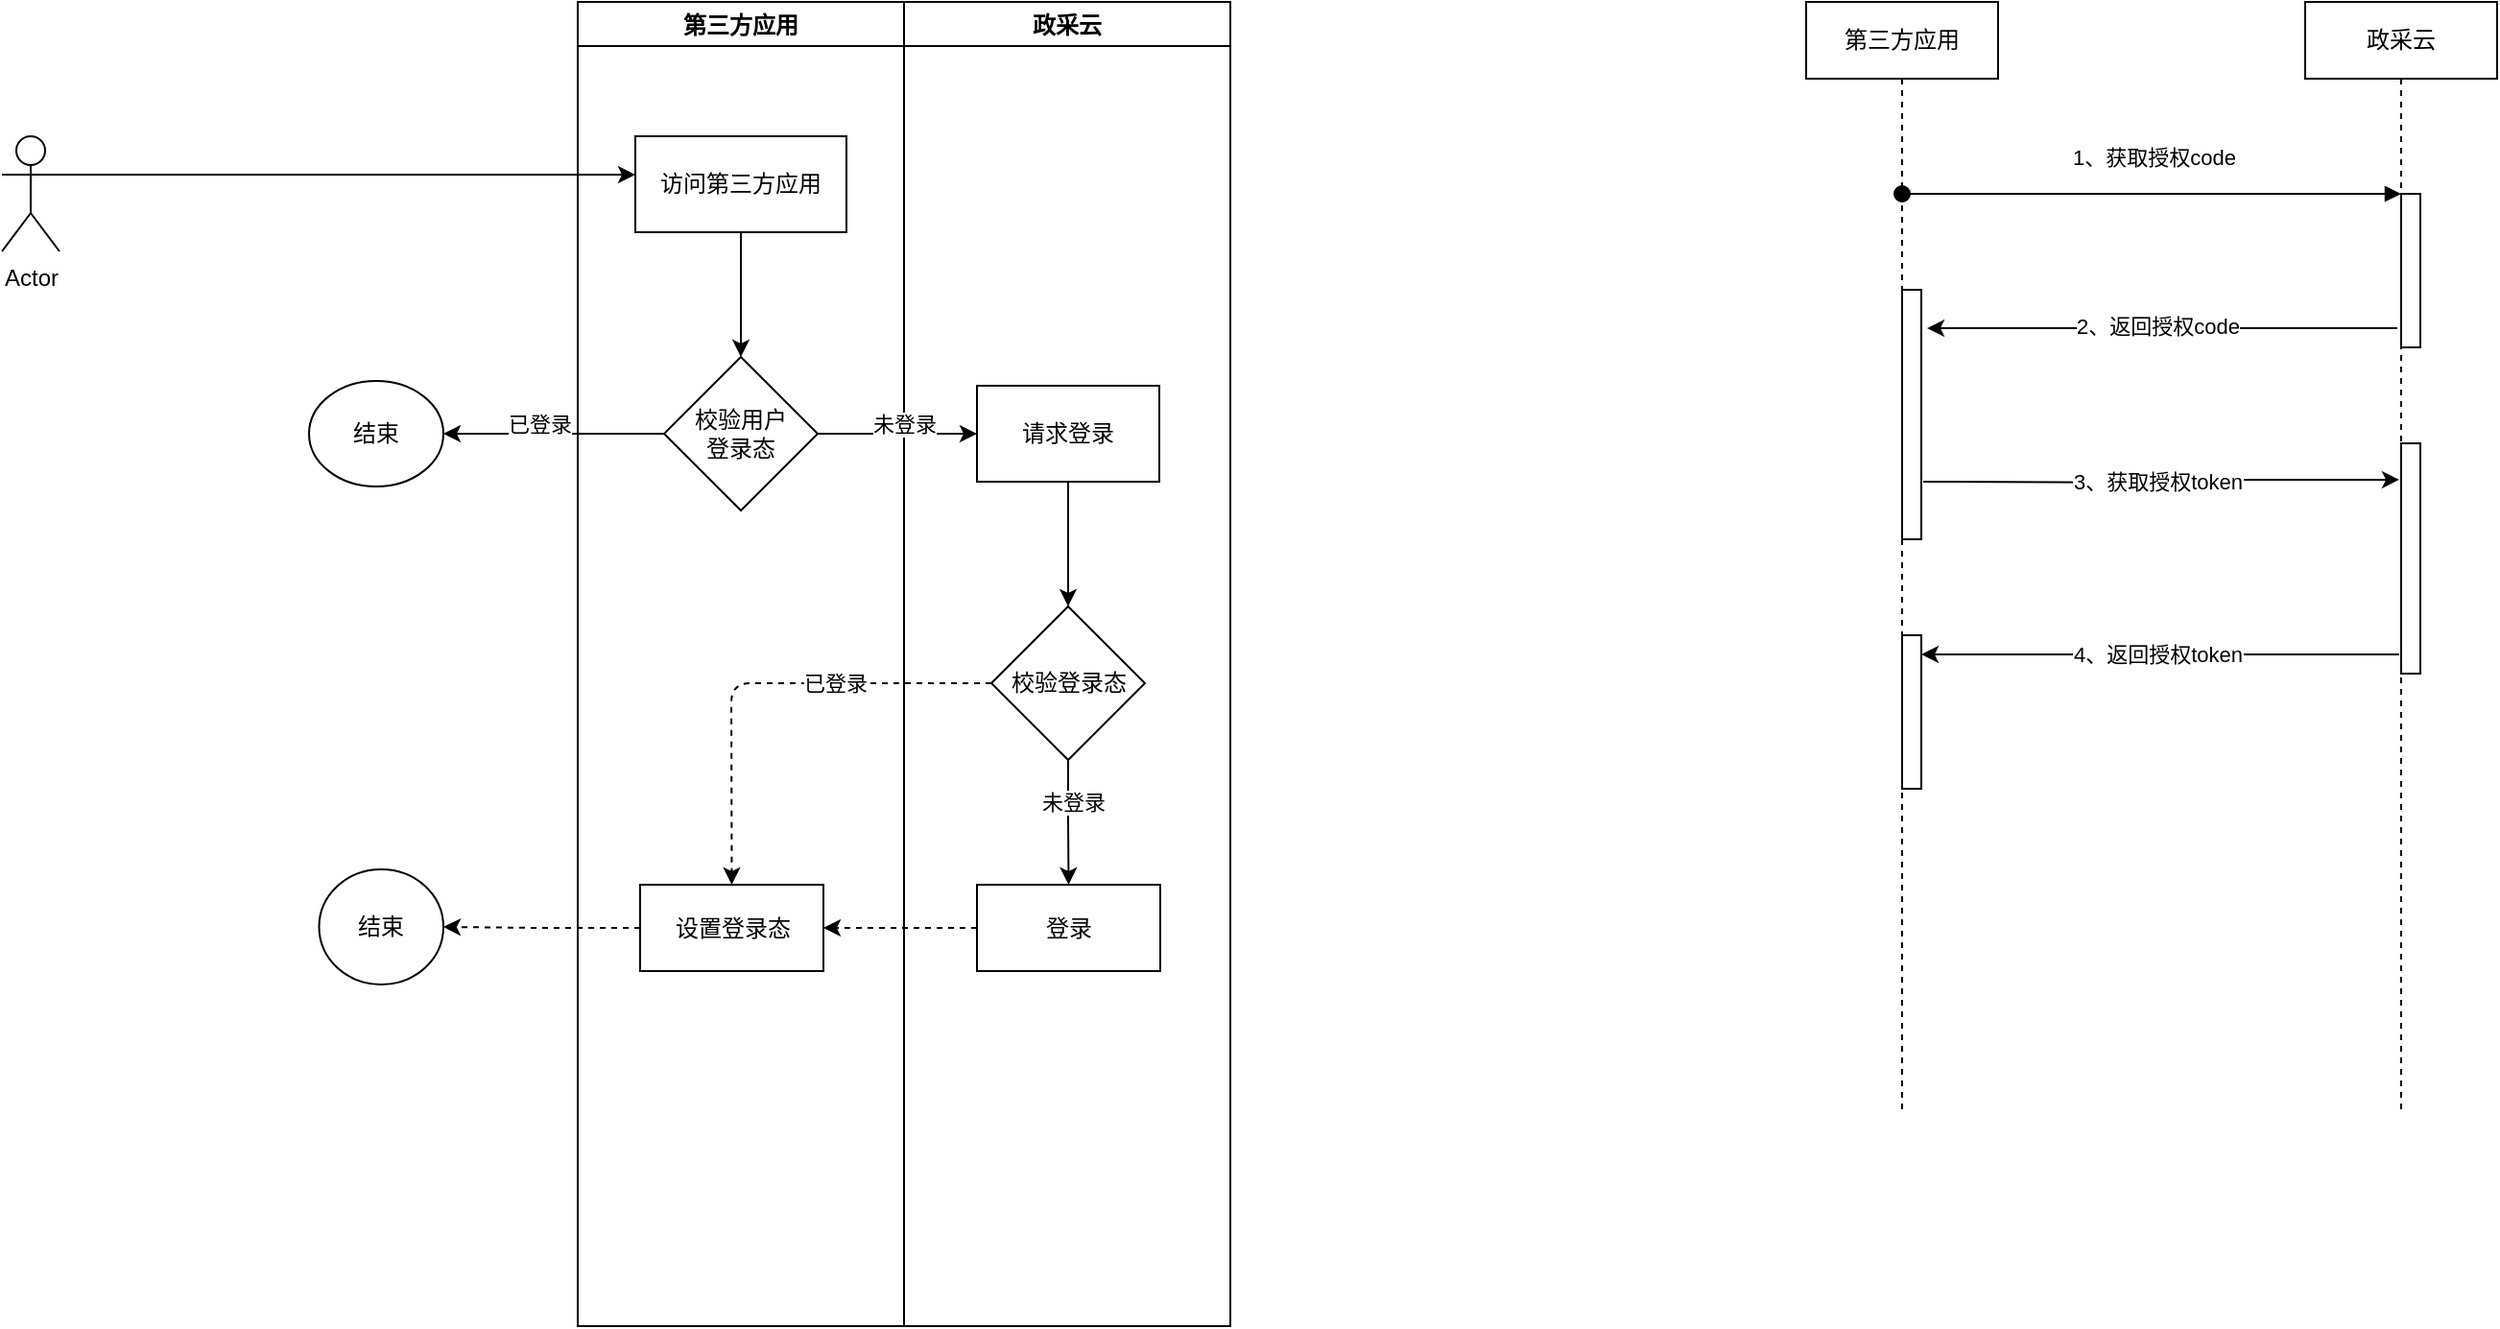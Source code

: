 <mxfile version="14.7.0" type="github">
  <diagram id="MyTUKiyUjYzxR9R9oQMD" name="Page-1">
    <mxGraphModel dx="1426" dy="794" grid="1" gridSize="10" guides="1" tooltips="1" connect="1" arrows="1" fold="1" page="1" pageScale="1" pageWidth="1654" pageHeight="2336" math="0" shadow="0">
      <root>
        <mxCell id="0" />
        <mxCell id="1" parent="0" />
        <mxCell id="moHVW9TXow8_YaYWbwyJ-1" value="第三方应用" style="swimlane;" vertex="1" parent="1">
          <mxGeometry x="590" y="250" width="170" height="690" as="geometry" />
        </mxCell>
        <mxCell id="moHVW9TXow8_YaYWbwyJ-6" value="访问第三方应用" style="rounded=0;whiteSpace=wrap;html=1;" vertex="1" parent="moHVW9TXow8_YaYWbwyJ-1">
          <mxGeometry x="30" y="70" width="110" height="50" as="geometry" />
        </mxCell>
        <mxCell id="moHVW9TXow8_YaYWbwyJ-21" value="设置登录态" style="whiteSpace=wrap;html=1;rounded=0;" vertex="1" parent="moHVW9TXow8_YaYWbwyJ-1">
          <mxGeometry x="32.5" y="460" width="95.5" height="45" as="geometry" />
        </mxCell>
        <mxCell id="moHVW9TXow8_YaYWbwyJ-2" value="政采云" style="swimlane;" vertex="1" parent="1">
          <mxGeometry x="760" y="250" width="170" height="690" as="geometry" />
        </mxCell>
        <mxCell id="moHVW9TXow8_YaYWbwyJ-13" value="请求登录" style="whiteSpace=wrap;html=1;rounded=0;" vertex="1" parent="moHVW9TXow8_YaYWbwyJ-2">
          <mxGeometry x="38" y="200" width="95" height="50" as="geometry" />
        </mxCell>
        <mxCell id="moHVW9TXow8_YaYWbwyJ-18" value="登录" style="whiteSpace=wrap;html=1;rounded=0;" vertex="1" parent="moHVW9TXow8_YaYWbwyJ-2">
          <mxGeometry x="38" y="460" width="95.5" height="45" as="geometry" />
        </mxCell>
        <mxCell id="moHVW9TXow8_YaYWbwyJ-3" value="Actor" style="shape=umlActor;verticalLabelPosition=bottom;verticalAlign=top;html=1;outlineConnect=0;" vertex="1" parent="1">
          <mxGeometry x="290" y="320" width="30" height="60" as="geometry" />
        </mxCell>
        <mxCell id="moHVW9TXow8_YaYWbwyJ-5" value="" style="endArrow=classic;html=1;" edge="1" parent="1">
          <mxGeometry width="50" height="50" relative="1" as="geometry">
            <mxPoint x="320" y="340" as="sourcePoint" />
            <mxPoint x="620" y="340" as="targetPoint" />
          </mxGeometry>
        </mxCell>
        <mxCell id="moHVW9TXow8_YaYWbwyJ-11" value="" style="edgeStyle=orthogonalEdgeStyle;rounded=0;orthogonalLoop=1;jettySize=auto;html=1;" edge="1" parent="1" source="moHVW9TXow8_YaYWbwyJ-8" target="moHVW9TXow8_YaYWbwyJ-10">
          <mxGeometry relative="1" as="geometry" />
        </mxCell>
        <mxCell id="moHVW9TXow8_YaYWbwyJ-12" value="已登录" style="edgeLabel;html=1;align=center;verticalAlign=middle;resizable=0;points=[];" vertex="1" connectable="0" parent="moHVW9TXow8_YaYWbwyJ-11">
          <mxGeometry x="-0.53" y="-3" relative="1" as="geometry">
            <mxPoint x="-38" y="-2" as="offset" />
          </mxGeometry>
        </mxCell>
        <mxCell id="moHVW9TXow8_YaYWbwyJ-14" value="" style="edgeStyle=orthogonalEdgeStyle;rounded=0;orthogonalLoop=1;jettySize=auto;html=1;" edge="1" parent="1" source="moHVW9TXow8_YaYWbwyJ-8" target="moHVW9TXow8_YaYWbwyJ-13">
          <mxGeometry relative="1" as="geometry" />
        </mxCell>
        <mxCell id="moHVW9TXow8_YaYWbwyJ-15" value="未登录" style="edgeLabel;html=1;align=center;verticalAlign=middle;resizable=0;points=[];" vertex="1" connectable="0" parent="moHVW9TXow8_YaYWbwyJ-14">
          <mxGeometry x="-0.2" y="4" relative="1" as="geometry">
            <mxPoint x="12" y="-1" as="offset" />
          </mxGeometry>
        </mxCell>
        <mxCell id="moHVW9TXow8_YaYWbwyJ-8" value="校验用户&lt;br&gt;登录态" style="rhombus;whiteSpace=wrap;html=1;rounded=0;" vertex="1" parent="1">
          <mxGeometry x="635" y="435" width="80" height="80" as="geometry" />
        </mxCell>
        <mxCell id="moHVW9TXow8_YaYWbwyJ-9" value="" style="edgeStyle=orthogonalEdgeStyle;rounded=0;orthogonalLoop=1;jettySize=auto;html=1;" edge="1" parent="1" source="moHVW9TXow8_YaYWbwyJ-6" target="moHVW9TXow8_YaYWbwyJ-8">
          <mxGeometry relative="1" as="geometry" />
        </mxCell>
        <mxCell id="moHVW9TXow8_YaYWbwyJ-10" value="结束" style="ellipse;whiteSpace=wrap;html=1;rounded=0;" vertex="1" parent="1">
          <mxGeometry x="450" y="447.5" width="70" height="55" as="geometry" />
        </mxCell>
        <mxCell id="moHVW9TXow8_YaYWbwyJ-19" value="" style="edgeStyle=orthogonalEdgeStyle;rounded=0;orthogonalLoop=1;jettySize=auto;html=1;" edge="1" parent="1" source="moHVW9TXow8_YaYWbwyJ-16" target="moHVW9TXow8_YaYWbwyJ-18">
          <mxGeometry relative="1" as="geometry" />
        </mxCell>
        <mxCell id="moHVW9TXow8_YaYWbwyJ-20" value="未登录" style="edgeLabel;html=1;align=center;verticalAlign=middle;resizable=0;points=[];" vertex="1" connectable="0" parent="moHVW9TXow8_YaYWbwyJ-19">
          <mxGeometry x="-0.326" y="2" relative="1" as="geometry">
            <mxPoint as="offset" />
          </mxGeometry>
        </mxCell>
        <mxCell id="moHVW9TXow8_YaYWbwyJ-16" value="校验登录态" style="rhombus;whiteSpace=wrap;html=1;rounded=0;" vertex="1" parent="1">
          <mxGeometry x="805.5" y="565" width="80" height="80" as="geometry" />
        </mxCell>
        <mxCell id="moHVW9TXow8_YaYWbwyJ-17" value="" style="edgeStyle=orthogonalEdgeStyle;rounded=0;orthogonalLoop=1;jettySize=auto;html=1;" edge="1" parent="1" source="moHVW9TXow8_YaYWbwyJ-13" target="moHVW9TXow8_YaYWbwyJ-16">
          <mxGeometry relative="1" as="geometry" />
        </mxCell>
        <mxCell id="moHVW9TXow8_YaYWbwyJ-22" value="" style="edgeStyle=orthogonalEdgeStyle;rounded=0;orthogonalLoop=1;jettySize=auto;html=1;dashed=1;" edge="1" parent="1" source="moHVW9TXow8_YaYWbwyJ-18" target="moHVW9TXow8_YaYWbwyJ-21">
          <mxGeometry relative="1" as="geometry" />
        </mxCell>
        <mxCell id="moHVW9TXow8_YaYWbwyJ-23" value="" style="endArrow=classic;html=1;exitX=0;exitY=0.5;exitDx=0;exitDy=0;entryX=0.5;entryY=0;entryDx=0;entryDy=0;dashed=1;" edge="1" parent="1" source="moHVW9TXow8_YaYWbwyJ-16" target="moHVW9TXow8_YaYWbwyJ-21">
          <mxGeometry width="50" height="50" relative="1" as="geometry">
            <mxPoint x="630" y="670" as="sourcePoint" />
            <mxPoint x="680" y="600" as="targetPoint" />
            <Array as="points">
              <mxPoint x="670" y="605" />
            </Array>
          </mxGeometry>
        </mxCell>
        <mxCell id="moHVW9TXow8_YaYWbwyJ-25" value="已登录" style="edgeLabel;html=1;align=center;verticalAlign=middle;resizable=0;points=[];" vertex="1" connectable="0" parent="moHVW9TXow8_YaYWbwyJ-23">
          <mxGeometry x="-0.314" relative="1" as="geometry">
            <mxPoint x="1" as="offset" />
          </mxGeometry>
        </mxCell>
        <mxCell id="moHVW9TXow8_YaYWbwyJ-26" value="结束" style="ellipse;whiteSpace=wrap;html=1;rounded=0;" vertex="1" parent="1">
          <mxGeometry x="455.25" y="702" width="64.75" height="60" as="geometry" />
        </mxCell>
        <mxCell id="moHVW9TXow8_YaYWbwyJ-27" value="" style="edgeStyle=orthogonalEdgeStyle;rounded=0;orthogonalLoop=1;jettySize=auto;html=1;dashed=1;" edge="1" parent="1" source="moHVW9TXow8_YaYWbwyJ-21" target="moHVW9TXow8_YaYWbwyJ-26">
          <mxGeometry relative="1" as="geometry" />
        </mxCell>
        <mxCell id="moHVW9TXow8_YaYWbwyJ-28" value="第三方应用" style="shape=umlLifeline;perimeter=lifelinePerimeter;whiteSpace=wrap;html=1;container=1;collapsible=0;recursiveResize=0;outlineConnect=0;" vertex="1" parent="1">
          <mxGeometry x="1230" y="250" width="100" height="580" as="geometry" />
        </mxCell>
        <mxCell id="moHVW9TXow8_YaYWbwyJ-29" value="政采云" style="shape=umlLifeline;perimeter=lifelinePerimeter;whiteSpace=wrap;html=1;container=1;collapsible=0;recursiveResize=0;outlineConnect=0;" vertex="1" parent="1">
          <mxGeometry x="1490" y="250" width="100" height="580" as="geometry" />
        </mxCell>
        <mxCell id="moHVW9TXow8_YaYWbwyJ-33" value="" style="edgeStyle=orthogonalEdgeStyle;rounded=0;orthogonalLoop=1;jettySize=auto;html=1;exitX=-0.2;exitY=0.875;exitDx=0;exitDy=0;exitPerimeter=0;entryX=1.3;entryY=0.154;entryDx=0;entryDy=0;entryPerimeter=0;" edge="1" parent="1" source="moHVW9TXow8_YaYWbwyJ-30" target="moHVW9TXow8_YaYWbwyJ-32">
          <mxGeometry relative="1" as="geometry" />
        </mxCell>
        <mxCell id="moHVW9TXow8_YaYWbwyJ-34" value="2、返回授权code" style="edgeLabel;html=1;align=center;verticalAlign=middle;resizable=0;points=[];" vertex="1" connectable="0" parent="moHVW9TXow8_YaYWbwyJ-33">
          <mxGeometry x="0.126" y="-1" relative="1" as="geometry">
            <mxPoint x="13" as="offset" />
          </mxGeometry>
        </mxCell>
        <mxCell id="moHVW9TXow8_YaYWbwyJ-30" value="" style="html=1;points=[];perimeter=orthogonalPerimeter;" vertex="1" parent="1">
          <mxGeometry x="1540" y="350" width="10" height="80" as="geometry" />
        </mxCell>
        <mxCell id="moHVW9TXow8_YaYWbwyJ-31" value="1、获取授权code" style="html=1;verticalAlign=bottom;startArrow=oval;endArrow=block;startSize=8;" edge="1" target="moHVW9TXow8_YaYWbwyJ-30" parent="1" source="moHVW9TXow8_YaYWbwyJ-28">
          <mxGeometry x="0.005" y="10" relative="1" as="geometry">
            <mxPoint x="1320" y="350" as="sourcePoint" />
            <Array as="points">
              <mxPoint x="1350" y="350" />
            </Array>
            <mxPoint as="offset" />
          </mxGeometry>
        </mxCell>
        <mxCell id="moHVW9TXow8_YaYWbwyJ-36" value="" style="edgeStyle=orthogonalEdgeStyle;rounded=0;orthogonalLoop=1;jettySize=auto;html=1;entryX=-0.1;entryY=0.158;entryDx=0;entryDy=0;entryPerimeter=0;" edge="1" parent="1" target="moHVW9TXow8_YaYWbwyJ-35">
          <mxGeometry relative="1" as="geometry">
            <mxPoint x="1291" y="500" as="sourcePoint" />
          </mxGeometry>
        </mxCell>
        <mxCell id="moHVW9TXow8_YaYWbwyJ-37" value="3、获取授权token" style="edgeLabel;html=1;align=center;verticalAlign=middle;resizable=0;points=[];" vertex="1" connectable="0" parent="moHVW9TXow8_YaYWbwyJ-36">
          <mxGeometry x="0.012" relative="1" as="geometry">
            <mxPoint x="-3" as="offset" />
          </mxGeometry>
        </mxCell>
        <mxCell id="moHVW9TXow8_YaYWbwyJ-32" value="" style="html=1;points=[];perimeter=orthogonalPerimeter;" vertex="1" parent="1">
          <mxGeometry x="1280" y="400" width="10" height="130" as="geometry" />
        </mxCell>
        <mxCell id="moHVW9TXow8_YaYWbwyJ-39" value="" style="edgeStyle=orthogonalEdgeStyle;rounded=0;orthogonalLoop=1;jettySize=auto;html=1;exitX=-0.1;exitY=0.917;exitDx=0;exitDy=0;exitPerimeter=0;entryX=1;entryY=0.125;entryDx=0;entryDy=0;entryPerimeter=0;" edge="1" parent="1" source="moHVW9TXow8_YaYWbwyJ-35" target="moHVW9TXow8_YaYWbwyJ-38">
          <mxGeometry relative="1" as="geometry" />
        </mxCell>
        <mxCell id="moHVW9TXow8_YaYWbwyJ-40" value="4、返回授权token" style="edgeLabel;html=1;align=center;verticalAlign=middle;resizable=0;points=[];" vertex="1" connectable="0" parent="moHVW9TXow8_YaYWbwyJ-39">
          <mxGeometry x="0.036" relative="1" as="geometry">
            <mxPoint x="3" as="offset" />
          </mxGeometry>
        </mxCell>
        <mxCell id="moHVW9TXow8_YaYWbwyJ-35" value="" style="html=1;points=[];perimeter=orthogonalPerimeter;" vertex="1" parent="1">
          <mxGeometry x="1540" y="480" width="10" height="120" as="geometry" />
        </mxCell>
        <mxCell id="moHVW9TXow8_YaYWbwyJ-38" value="" style="html=1;points=[];perimeter=orthogonalPerimeter;" vertex="1" parent="1">
          <mxGeometry x="1280" y="580" width="10" height="80" as="geometry" />
        </mxCell>
      </root>
    </mxGraphModel>
  </diagram>
</mxfile>
